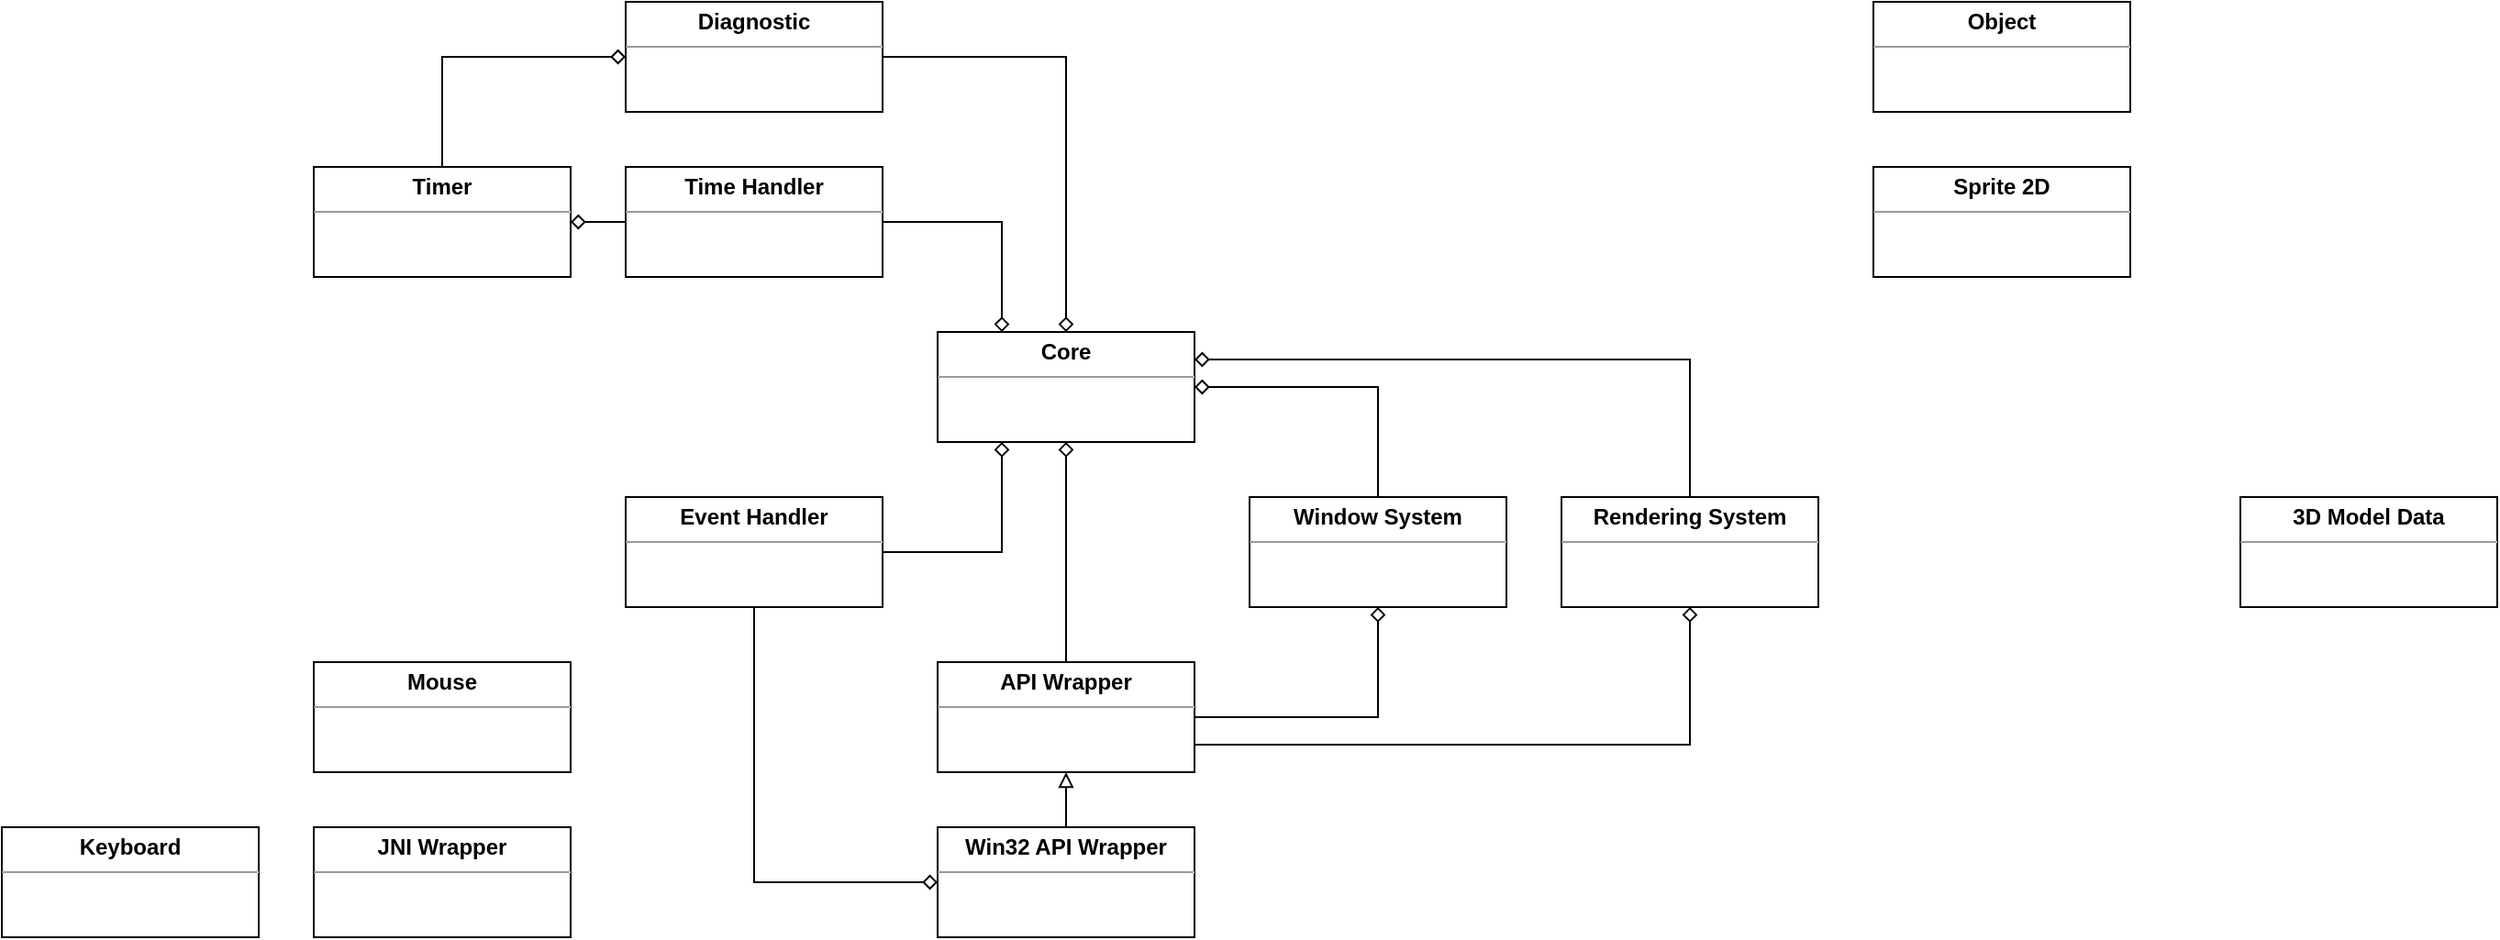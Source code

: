 <mxfile version="13.7.3" type="device"><diagram id="DmxBHvmwaSEjA6_VeW33" name="Page-1"><mxGraphModel dx="2500" dy="2065" grid="1" gridSize="10" guides="1" tooltips="1" connect="1" arrows="1" fold="1" page="1" pageScale="1" pageWidth="827" pageHeight="1169" math="0" shadow="0"><root><mxCell id="0"/><mxCell id="1" parent="0"/><mxCell id="AmZ64zttbgACXLcnOUk--17" value="" style="edgeStyle=orthogonalEdgeStyle;rounded=0;orthogonalLoop=1;jettySize=auto;html=1;endArrow=none;endFill=0;entryX=1;entryY=0.5;entryDx=0;entryDy=0;startArrow=diamond;startFill=0;exitX=0.25;exitY=0;exitDx=0;exitDy=0;" parent="1" source="m0LTPqCmksejL25E1hFx-1" target="mVHAmvGUp1Sz0_ahpl1V-3" edge="1"><mxGeometry relative="1" as="geometry"><mxPoint x="300" y="-360" as="targetPoint"/></mxGeometry></mxCell><mxCell id="m0LTPqCmksejL25E1hFx-1" value="&lt;p style=&quot;margin: 0px ; margin-top: 4px ; text-align: center&quot;&gt;&lt;b&gt;Core&lt;/b&gt;&lt;/p&gt;&lt;hr size=&quot;1&quot;&gt;&lt;div style=&quot;height: 2px&quot;&gt;&lt;/div&gt;" style="verticalAlign=top;align=left;overflow=fill;fontSize=12;fontFamily=Helvetica;html=1;" parent="1" vertex="1"><mxGeometry x="200" y="-200" width="140" height="60" as="geometry"/></mxCell><mxCell id="AmZ64zttbgACXLcnOUk--14" value="" style="edgeStyle=orthogonalEdgeStyle;rounded=0;orthogonalLoop=1;jettySize=auto;html=1;endArrow=diamond;endFill=0;entryX=0;entryY=0.5;entryDx=0;entryDy=0;exitX=0.5;exitY=1;exitDx=0;exitDy=0;" parent="1" source="mVHAmvGUp1Sz0_ahpl1V-1" target="mVHAmvGUp1Sz0_ahpl1V-8" edge="1"><mxGeometry relative="1" as="geometry"/></mxCell><mxCell id="AmZ64zttbgACXLcnOUk--15" value="" style="edgeStyle=orthogonalEdgeStyle;rounded=0;orthogonalLoop=1;jettySize=auto;html=1;endArrow=diamond;endFill=0;entryX=0.25;entryY=1;entryDx=0;entryDy=0;" parent="1" source="mVHAmvGUp1Sz0_ahpl1V-1" target="m0LTPqCmksejL25E1hFx-1" edge="1"><mxGeometry relative="1" as="geometry"/></mxCell><mxCell id="mVHAmvGUp1Sz0_ahpl1V-1" value="&lt;p style=&quot;margin: 0px ; margin-top: 4px ; text-align: center&quot;&gt;&lt;b&gt;Event Handler&lt;/b&gt;&lt;/p&gt;&lt;hr size=&quot;1&quot;&gt;&lt;div style=&quot;height: 2px&quot;&gt;&lt;/div&gt;" style="verticalAlign=top;align=left;overflow=fill;fontSize=12;fontFamily=Helvetica;html=1;" parent="1" vertex="1"><mxGeometry x="30" y="-110" width="140" height="60" as="geometry"/></mxCell><mxCell id="AmZ64zttbgACXLcnOUk--18" value="" style="edgeStyle=orthogonalEdgeStyle;rounded=0;orthogonalLoop=1;jettySize=auto;html=1;startArrow=none;startFill=0;endArrow=diamond;endFill=0;" parent="1" source="mVHAmvGUp1Sz0_ahpl1V-3" target="nWeJJFYkCO01219bqxLl-8" edge="1"><mxGeometry relative="1" as="geometry"/></mxCell><mxCell id="mVHAmvGUp1Sz0_ahpl1V-3" value="&lt;p style=&quot;margin: 0px ; margin-top: 4px ; text-align: center&quot;&gt;&lt;b&gt;Time Handler&lt;/b&gt;&lt;/p&gt;&lt;hr size=&quot;1&quot;&gt;&lt;div style=&quot;height: 2px&quot;&gt;&lt;/div&gt;" style="verticalAlign=top;align=left;overflow=fill;fontSize=12;fontFamily=Helvetica;html=1;" parent="1" vertex="1"><mxGeometry x="30" y="-290" width="140" height="60" as="geometry"/></mxCell><mxCell id="AmZ64zttbgACXLcnOUk--6" value="" style="edgeStyle=orthogonalEdgeStyle;rounded=0;orthogonalLoop=1;jettySize=auto;html=1;endArrow=diamond;endFill=0;entryX=1;entryY=0.5;entryDx=0;entryDy=0;exitX=0.5;exitY=0;exitDx=0;exitDy=0;" parent="1" source="mVHAmvGUp1Sz0_ahpl1V-4" target="m0LTPqCmksejL25E1hFx-1" edge="1"><mxGeometry relative="1" as="geometry"/></mxCell><mxCell id="mVHAmvGUp1Sz0_ahpl1V-4" value="&lt;p style=&quot;margin: 0px ; margin-top: 4px ; text-align: center&quot;&gt;&lt;b&gt;Window System&lt;/b&gt;&lt;/p&gt;&lt;hr size=&quot;1&quot;&gt;&lt;div style=&quot;height: 2px&quot;&gt;&lt;/div&gt;" style="verticalAlign=top;align=left;overflow=fill;fontSize=12;fontFamily=Helvetica;html=1;" parent="1" vertex="1"><mxGeometry x="370" y="-110" width="140" height="60" as="geometry"/></mxCell><mxCell id="AmZ64zttbgACXLcnOUk--8" value="" style="edgeStyle=orthogonalEdgeStyle;rounded=0;orthogonalLoop=1;jettySize=auto;html=1;endArrow=diamond;endFill=0;entryX=0.5;entryY=1;entryDx=0;entryDy=0;exitX=1;exitY=0.5;exitDx=0;exitDy=0;" parent="1" source="mVHAmvGUp1Sz0_ahpl1V-5" target="mVHAmvGUp1Sz0_ahpl1V-4" edge="1"><mxGeometry relative="1" as="geometry"/></mxCell><mxCell id="AmZ64zttbgACXLcnOUk--10" value="" style="edgeStyle=orthogonalEdgeStyle;rounded=0;orthogonalLoop=1;jettySize=auto;html=1;endArrow=diamond;endFill=0;entryX=0.5;entryY=1;entryDx=0;entryDy=0;exitX=1;exitY=0.75;exitDx=0;exitDy=0;" parent="1" source="mVHAmvGUp1Sz0_ahpl1V-5" target="mVHAmvGUp1Sz0_ahpl1V-6" edge="1"><mxGeometry relative="1" as="geometry"/></mxCell><mxCell id="AmZ64zttbgACXLcnOUk--12" value="" style="edgeStyle=orthogonalEdgeStyle;rounded=0;orthogonalLoop=1;jettySize=auto;html=1;endArrow=diamond;endFill=0;entryX=0.5;entryY=1;entryDx=0;entryDy=0;" parent="1" source="mVHAmvGUp1Sz0_ahpl1V-5" target="m0LTPqCmksejL25E1hFx-1" edge="1"><mxGeometry relative="1" as="geometry"/></mxCell><mxCell id="mVHAmvGUp1Sz0_ahpl1V-5" value="&lt;p style=&quot;margin: 0px ; margin-top: 4px ; text-align: center&quot;&gt;&lt;b&gt;API Wrapper&lt;/b&gt;&lt;/p&gt;&lt;hr size=&quot;1&quot;&gt;&lt;div style=&quot;height: 2px&quot;&gt;&lt;/div&gt;" style="verticalAlign=top;align=left;overflow=fill;fontSize=12;fontFamily=Helvetica;html=1;" parent="1" vertex="1"><mxGeometry x="200" y="-20" width="140" height="60" as="geometry"/></mxCell><mxCell id="AmZ64zttbgACXLcnOUk--5" value="" style="edgeStyle=orthogonalEdgeStyle;rounded=0;orthogonalLoop=1;jettySize=auto;html=1;endArrow=diamond;endFill=0;exitX=0.5;exitY=0;exitDx=0;exitDy=0;entryX=1;entryY=0.25;entryDx=0;entryDy=0;" parent="1" source="mVHAmvGUp1Sz0_ahpl1V-6" target="m0LTPqCmksejL25E1hFx-1" edge="1"><mxGeometry relative="1" as="geometry"><mxPoint x="360" y="-190" as="targetPoint"/></mxGeometry></mxCell><mxCell id="mVHAmvGUp1Sz0_ahpl1V-6" value="&lt;p style=&quot;margin: 0px ; margin-top: 4px ; text-align: center&quot;&gt;&lt;b&gt;Rendering System&lt;/b&gt;&lt;/p&gt;&lt;hr size=&quot;1&quot;&gt;&lt;div style=&quot;height: 2px&quot;&gt;&lt;/div&gt;" style="verticalAlign=top;align=left;overflow=fill;fontSize=12;fontFamily=Helvetica;html=1;" parent="1" vertex="1"><mxGeometry x="540" y="-110" width="140" height="60" as="geometry"/></mxCell><mxCell id="AmZ64zttbgACXLcnOUk--11" value="" style="edgeStyle=orthogonalEdgeStyle;rounded=0;orthogonalLoop=1;jettySize=auto;html=1;endArrow=block;endFill=0;" parent="1" source="mVHAmvGUp1Sz0_ahpl1V-8" target="mVHAmvGUp1Sz0_ahpl1V-5" edge="1"><mxGeometry relative="1" as="geometry"/></mxCell><mxCell id="mVHAmvGUp1Sz0_ahpl1V-8" value="&lt;p style=&quot;margin: 0px ; margin-top: 4px ; text-align: center&quot;&gt;&lt;b&gt;Win32 API Wrapper&lt;/b&gt;&lt;/p&gt;&lt;hr size=&quot;1&quot;&gt;&lt;div style=&quot;height: 2px&quot;&gt;&lt;/div&gt;" style="verticalAlign=top;align=left;overflow=fill;fontSize=12;fontFamily=Helvetica;html=1;" parent="1" vertex="1"><mxGeometry x="200" y="70" width="140" height="60" as="geometry"/></mxCell><mxCell id="AmZ64zttbgACXLcnOUk--23" value="" style="edgeStyle=orthogonalEdgeStyle;rounded=0;orthogonalLoop=1;jettySize=auto;html=1;startArrow=none;startFill=0;endArrow=diamond;endFill=0;entryX=0;entryY=0.5;entryDx=0;entryDy=0;exitX=0.5;exitY=0;exitDx=0;exitDy=0;" parent="1" source="nWeJJFYkCO01219bqxLl-8" target="AmZ64zttbgACXLcnOUk--20" edge="1"><mxGeometry relative="1" as="geometry"><mxPoint x="-70" y="-280" as="targetPoint"/></mxGeometry></mxCell><mxCell id="nWeJJFYkCO01219bqxLl-8" value="&lt;p style=&quot;margin: 0px ; margin-top: 4px ; text-align: center&quot;&gt;&lt;b&gt;Timer&lt;/b&gt;&lt;/p&gt;&lt;hr size=&quot;1&quot;&gt;&lt;div style=&quot;height: 2px&quot;&gt;&lt;/div&gt;" style="verticalAlign=top;align=left;overflow=fill;fontSize=12;fontFamily=Helvetica;html=1;" parent="1" vertex="1"><mxGeometry x="-140" y="-290" width="140" height="60" as="geometry"/></mxCell><mxCell id="AmZ64zttbgACXLcnOUk--21" value="" style="edgeStyle=orthogonalEdgeStyle;rounded=0;orthogonalLoop=1;jettySize=auto;html=1;startArrow=none;startFill=0;endArrow=diamond;endFill=0;entryX=0.5;entryY=0;entryDx=0;entryDy=0;" parent="1" source="AmZ64zttbgACXLcnOUk--20" target="m0LTPqCmksejL25E1hFx-1" edge="1"><mxGeometry relative="1" as="geometry"/></mxCell><mxCell id="AmZ64zttbgACXLcnOUk--20" value="&lt;p style=&quot;margin: 0px ; margin-top: 4px ; text-align: center&quot;&gt;&lt;b&gt;Diagnostic&lt;/b&gt;&lt;/p&gt;&lt;hr size=&quot;1&quot;&gt;&lt;div style=&quot;height: 2px&quot;&gt;&lt;/div&gt;" style="verticalAlign=top;align=left;overflow=fill;fontSize=12;fontFamily=Helvetica;html=1;" parent="1" vertex="1"><mxGeometry x="30" y="-380" width="140" height="60" as="geometry"/></mxCell><mxCell id="AmZ64zttbgACXLcnOUk--24" value="&lt;p style=&quot;margin: 0px ; margin-top: 4px ; text-align: center&quot;&gt;&lt;b&gt;JNI Wrapper&lt;/b&gt;&lt;/p&gt;&lt;hr size=&quot;1&quot;&gt;&lt;div style=&quot;height: 2px&quot;&gt;&lt;/div&gt;" style="verticalAlign=top;align=left;overflow=fill;fontSize=12;fontFamily=Helvetica;html=1;" parent="1" vertex="1"><mxGeometry x="-140" y="70" width="140" height="60" as="geometry"/></mxCell><mxCell id="AmZ64zttbgACXLcnOUk--25" value="&lt;p style=&quot;margin: 0px ; margin-top: 4px ; text-align: center&quot;&gt;&lt;b&gt;Mouse&lt;/b&gt;&lt;/p&gt;&lt;hr size=&quot;1&quot;&gt;&lt;div style=&quot;height: 2px&quot;&gt;&lt;/div&gt;" style="verticalAlign=top;align=left;overflow=fill;fontSize=12;fontFamily=Helvetica;html=1;" parent="1" vertex="1"><mxGeometry x="-140" y="-20" width="140" height="60" as="geometry"/></mxCell><mxCell id="AmZ64zttbgACXLcnOUk--26" value="&lt;p style=&quot;margin: 0px ; margin-top: 4px ; text-align: center&quot;&gt;&lt;b&gt;Object&lt;/b&gt;&lt;/p&gt;&lt;hr size=&quot;1&quot;&gt;&lt;div style=&quot;height: 2px&quot;&gt;&lt;/div&gt;" style="verticalAlign=top;align=left;overflow=fill;fontSize=12;fontFamily=Helvetica;html=1;" parent="1" vertex="1"><mxGeometry x="710" y="-380" width="140" height="60" as="geometry"/></mxCell><mxCell id="zvIVXCyFgAx1XUiH4hp0-1" value="&lt;p style=&quot;margin: 0px ; margin-top: 4px ; text-align: center&quot;&gt;&lt;b&gt;Keyboard&lt;/b&gt;&lt;/p&gt;&lt;hr size=&quot;1&quot;&gt;&lt;div style=&quot;height: 2px&quot;&gt;&lt;/div&gt;" style="verticalAlign=top;align=left;overflow=fill;fontSize=12;fontFamily=Helvetica;html=1;" parent="1" vertex="1"><mxGeometry x="-310" y="70" width="140" height="60" as="geometry"/></mxCell><mxCell id="QlFH_eEzF1UJTMR9AHLq-1" value="&lt;p style=&quot;margin: 0px ; margin-top: 4px ; text-align: center&quot;&gt;&lt;b&gt;Sprite 2D&lt;/b&gt;&lt;/p&gt;&lt;hr size=&quot;1&quot;&gt;&lt;div style=&quot;height: 2px&quot;&gt;&lt;/div&gt;" style="verticalAlign=top;align=left;overflow=fill;fontSize=12;fontFamily=Helvetica;html=1;" parent="1" vertex="1"><mxGeometry x="710" y="-290" width="140" height="60" as="geometry"/></mxCell><mxCell id="QlFH_eEzF1UJTMR9AHLq-4" value="&lt;p style=&quot;margin: 0px ; margin-top: 4px ; text-align: center&quot;&gt;&lt;b&gt;3D Model Data&lt;/b&gt;&lt;/p&gt;&lt;hr size=&quot;1&quot;&gt;&lt;div style=&quot;height: 2px&quot;&gt;&lt;/div&gt;" style="verticalAlign=top;align=left;overflow=fill;fontSize=12;fontFamily=Helvetica;html=1;" parent="1" vertex="1"><mxGeometry x="910" y="-110" width="140" height="60" as="geometry"/></mxCell></root></mxGraphModel></diagram></mxfile>